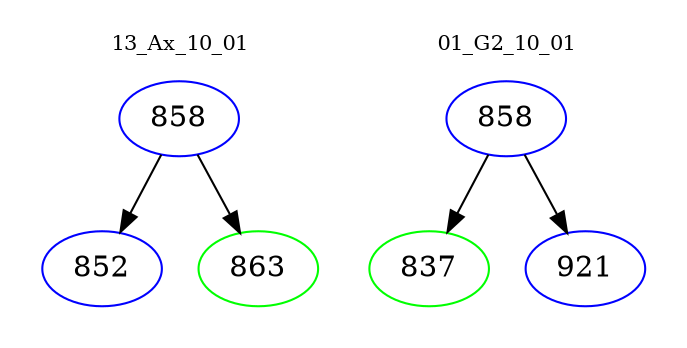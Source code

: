 digraph{
subgraph cluster_0 {
color = white
label = "13_Ax_10_01";
fontsize=10;
T0_858 [label="858", color="blue"]
T0_858 -> T0_852 [color="black"]
T0_852 [label="852", color="blue"]
T0_858 -> T0_863 [color="black"]
T0_863 [label="863", color="green"]
}
subgraph cluster_1 {
color = white
label = "01_G2_10_01";
fontsize=10;
T1_858 [label="858", color="blue"]
T1_858 -> T1_837 [color="black"]
T1_837 [label="837", color="green"]
T1_858 -> T1_921 [color="black"]
T1_921 [label="921", color="blue"]
}
}
